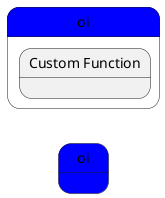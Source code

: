 @startuml
left to right direction


state "oi" as oi #blue {
}


state "oi" as pstatename #blue {
    state "Custom Function" as oifunction {
    }
}





@enduml
